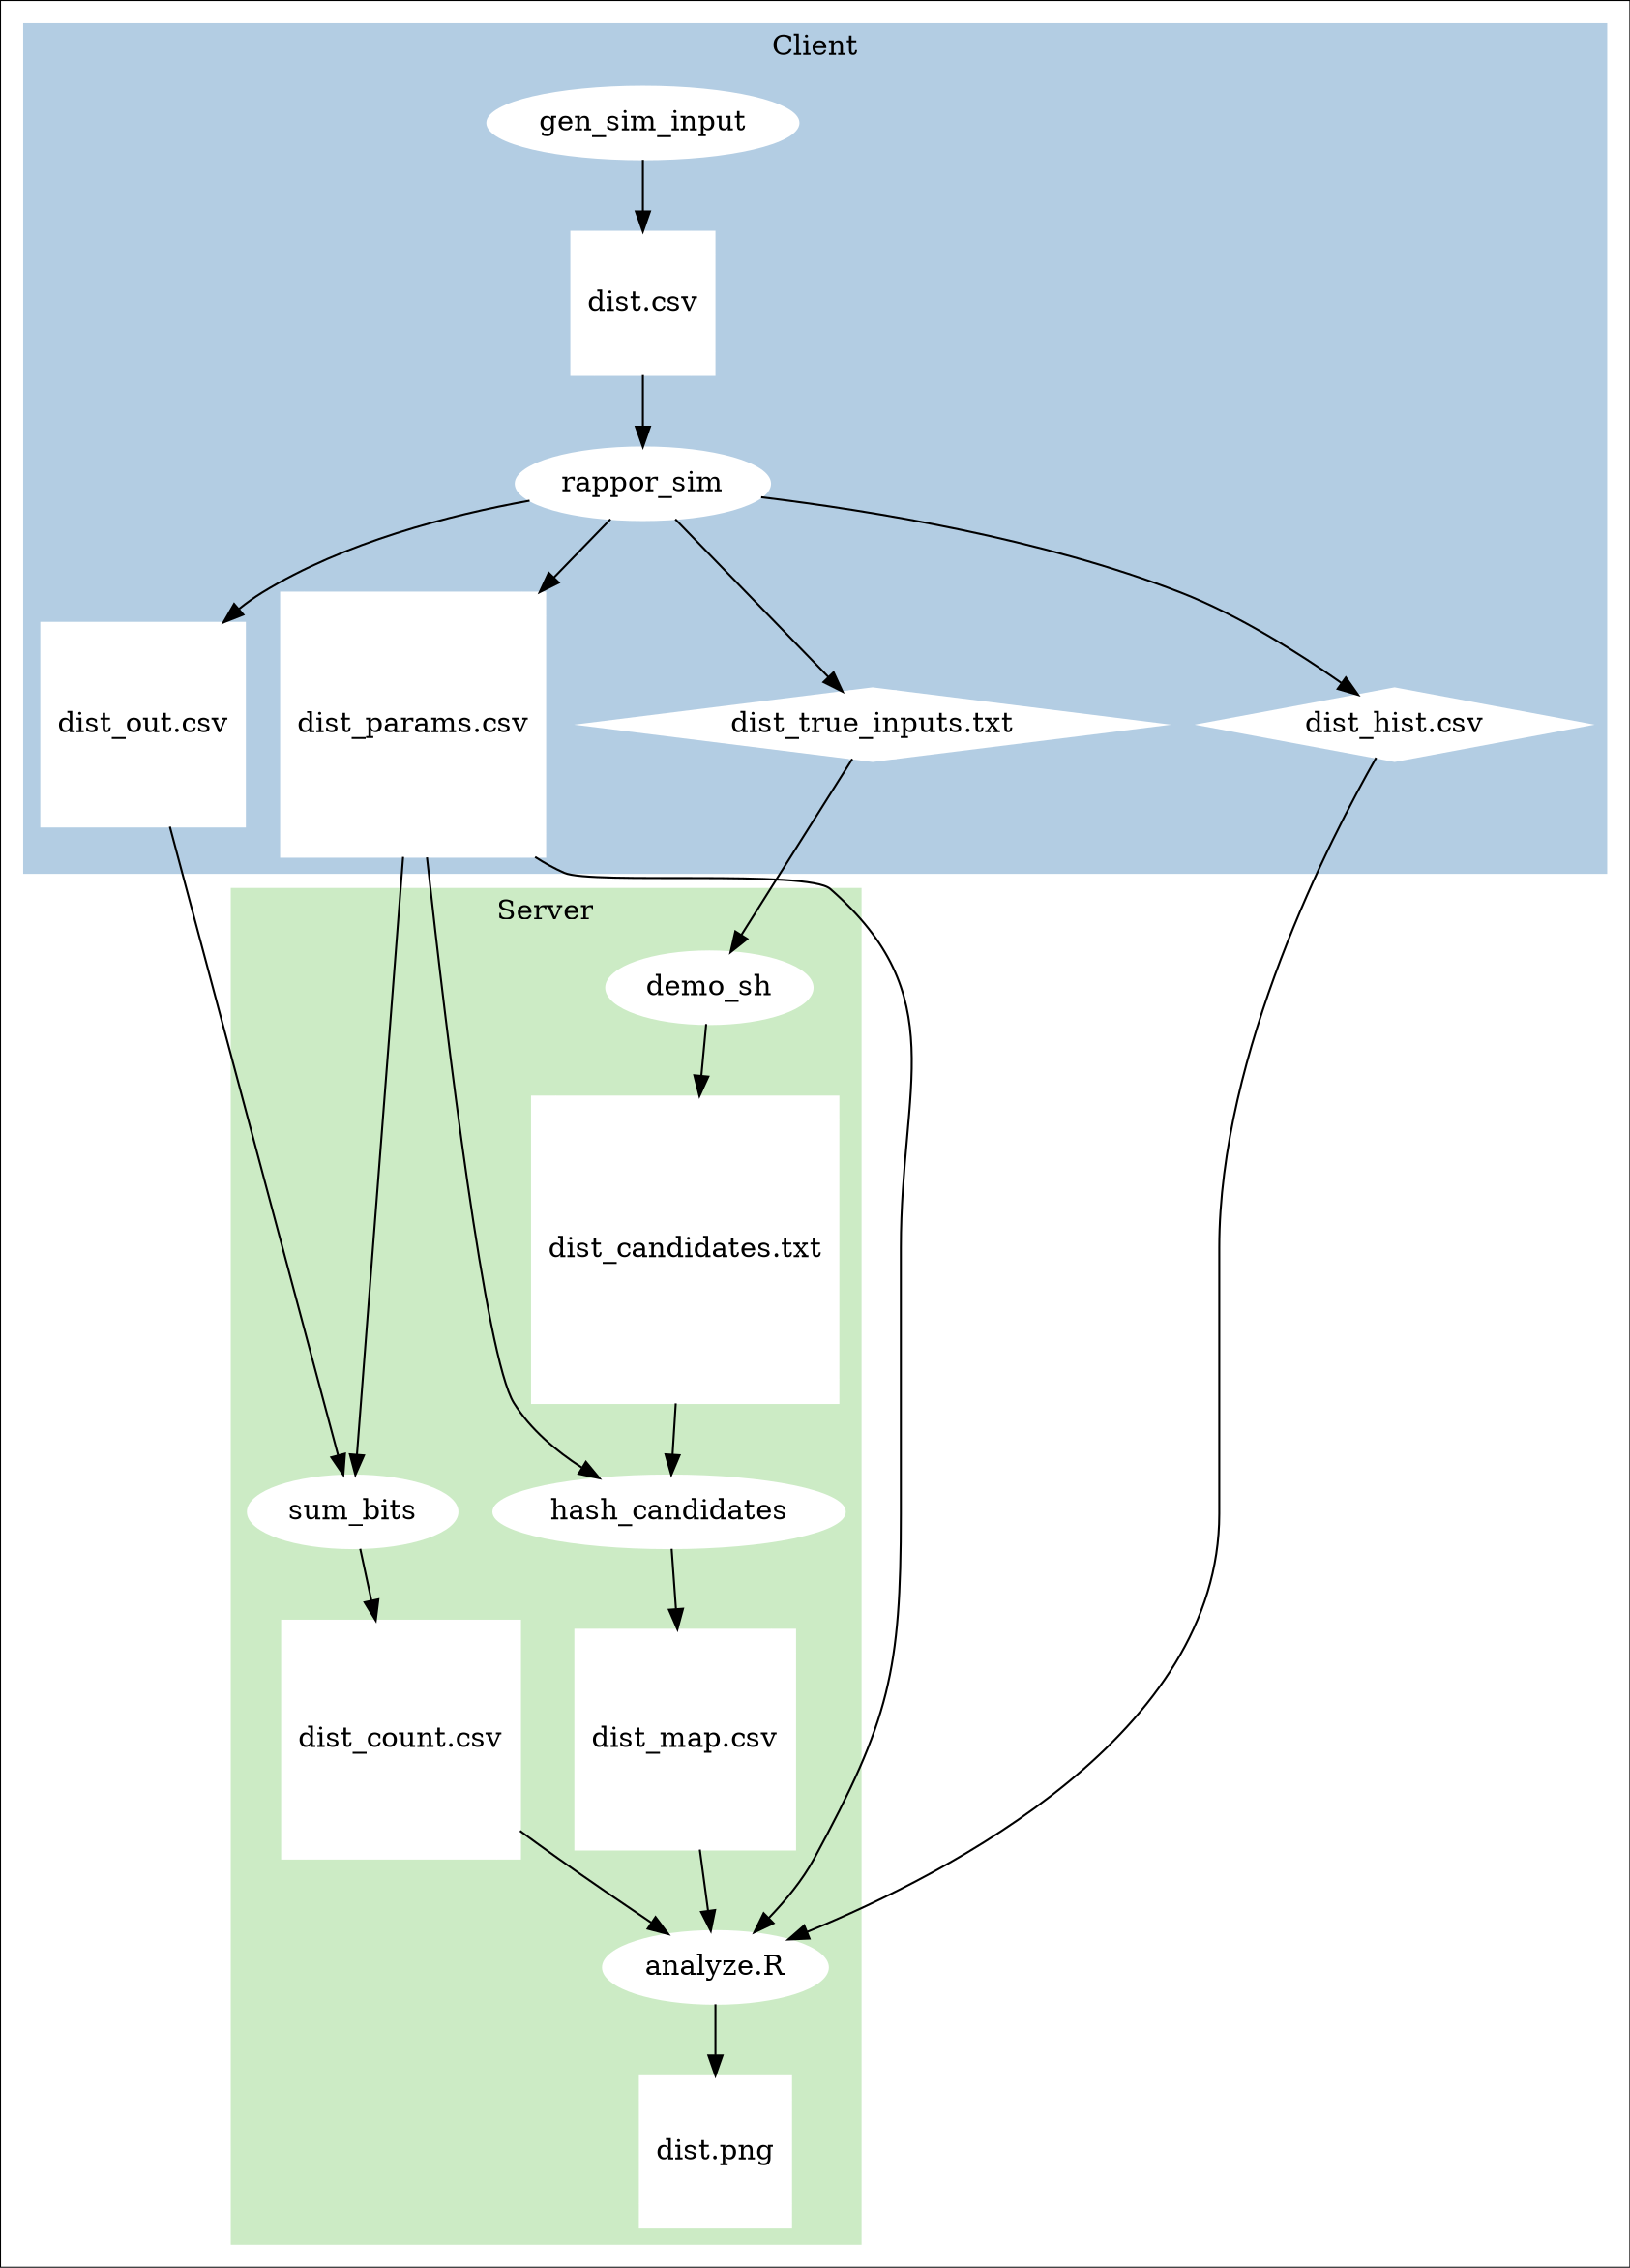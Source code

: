 // Based on http://graphviz.org/content/cluster

// Node types:
//   Rectangle: process
//   Oval: data
//   Diamond: debug/simulation data

digraph G {
  colorscheme=pastel13

  subgraph cluster_0 {
    label = "Client";
    style=filled;
    color=2;

    node [style=filled, color=white];

    gen_sim_input -> dist_csv -> rappor_sim;
    
    rappor_sim -> out;
    rappor_sim -> params;
    rappor_sim -> hist;
    rappor_sim -> true_inputs;

    dist_csv [shape=Msquare, label="dist.csv"];
    rappor_sim [label="rappor_sim"];
    out [shape=Msquare, label="dist_out.csv"];
    params [shape=Msquare, label="dist_params.csv"];

    // simulation data
    hist [shape=Mdiamond, label="dist_hist.csv"];
    true_inputs [shape=Mdiamond, label="dist_true_inputs.txt"];
  }

  subgraph cluster_1 {
    label = "Server";
    style = filled;
    color=3;

    node [style=filled, color=white];

    sum_bits -> counts;

    // sum_bits needs the params to construct the matrix.  Technically it could
    // infer it, but this is simple.
    params -> sum_bits;

    true_inputs -> demo_sh -> candidates -> hash_candidates -> map;
    params -> hash_candidates;

    params -> analyze;
    map -> analyze;
    counts -> analyze;
    hist -> analyze;

    analyze -> plot_png;

    analyze [label="analyze.R"];

    counts [shape=Msquare, label="dist_count.csv"];
    candidates [shape=Msquare, label="dist_candidates.txt"];
    map [shape=Msquare, label="dist_map.csv"];

    plot_png [shape=Msquare, label="dist.png"];

  }

  out -> sum_bits;
}
